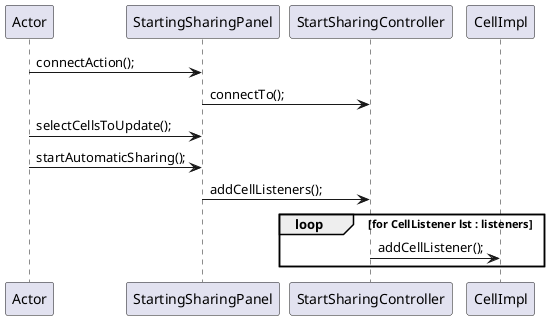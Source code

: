   @startuml doc-files/ipc01_02_analysis_adding_cell_listeners.png
  participant Actor as Actor
  participant StartingSharingPanel as ui
  participant StartSharingController as controller
  participant CellImpl as cImpl
  Actor -> ui : connectAction();
  ui -> controller : connectTo();
  Actor -> ui : selectCellsToUpdate();
  Actor -> ui : startAutomaticSharing();
  ui -> controller : addCellListeners();
  loop for CellListener lst : listeners
  	controller -> cImpl : addCellListener();
  end
  @enduml